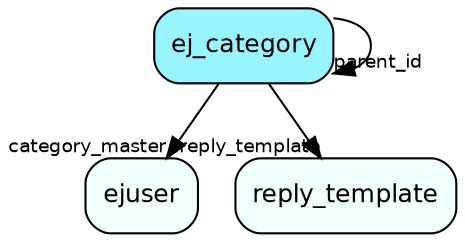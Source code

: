 digraph ej_category  {
node [shape = box style="rounded, filled" fontname = "Helvetica" fontsize = "12" ]
edge [fontname = "Helvetica" fontsize = "9"]

ej_category[fillcolor = "cadetblue1"]
ejuser[fillcolor = "azure1"]
reply_template[fillcolor = "azure1"]
ej_category -> ej_category [headlabel = "parent_id"]
ej_category -> ejuser [headlabel = "category_master"]
ej_category -> reply_template [headlabel = "reply_template"]
}

